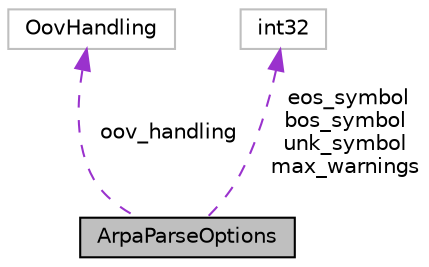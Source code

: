 digraph "ArpaParseOptions"
{
  edge [fontname="Helvetica",fontsize="10",labelfontname="Helvetica",labelfontsize="10"];
  node [fontname="Helvetica",fontsize="10",shape=record];
  Node1 [label="ArpaParseOptions",height=0.2,width=0.4,color="black", fillcolor="grey75", style="filled", fontcolor="black"];
  Node2 -> Node1 [dir="back",color="darkorchid3",fontsize="10",style="dashed",label=" oov_handling" ,fontname="Helvetica"];
  Node2 [label="OovHandling",height=0.2,width=0.4,color="grey75", fillcolor="white", style="filled"];
  Node3 -> Node1 [dir="back",color="darkorchid3",fontsize="10",style="dashed",label=" eos_symbol\nbos_symbol\nunk_symbol\nmax_warnings" ,fontname="Helvetica"];
  Node3 [label="int32",height=0.2,width=0.4,color="grey75", fillcolor="white", style="filled"];
}
